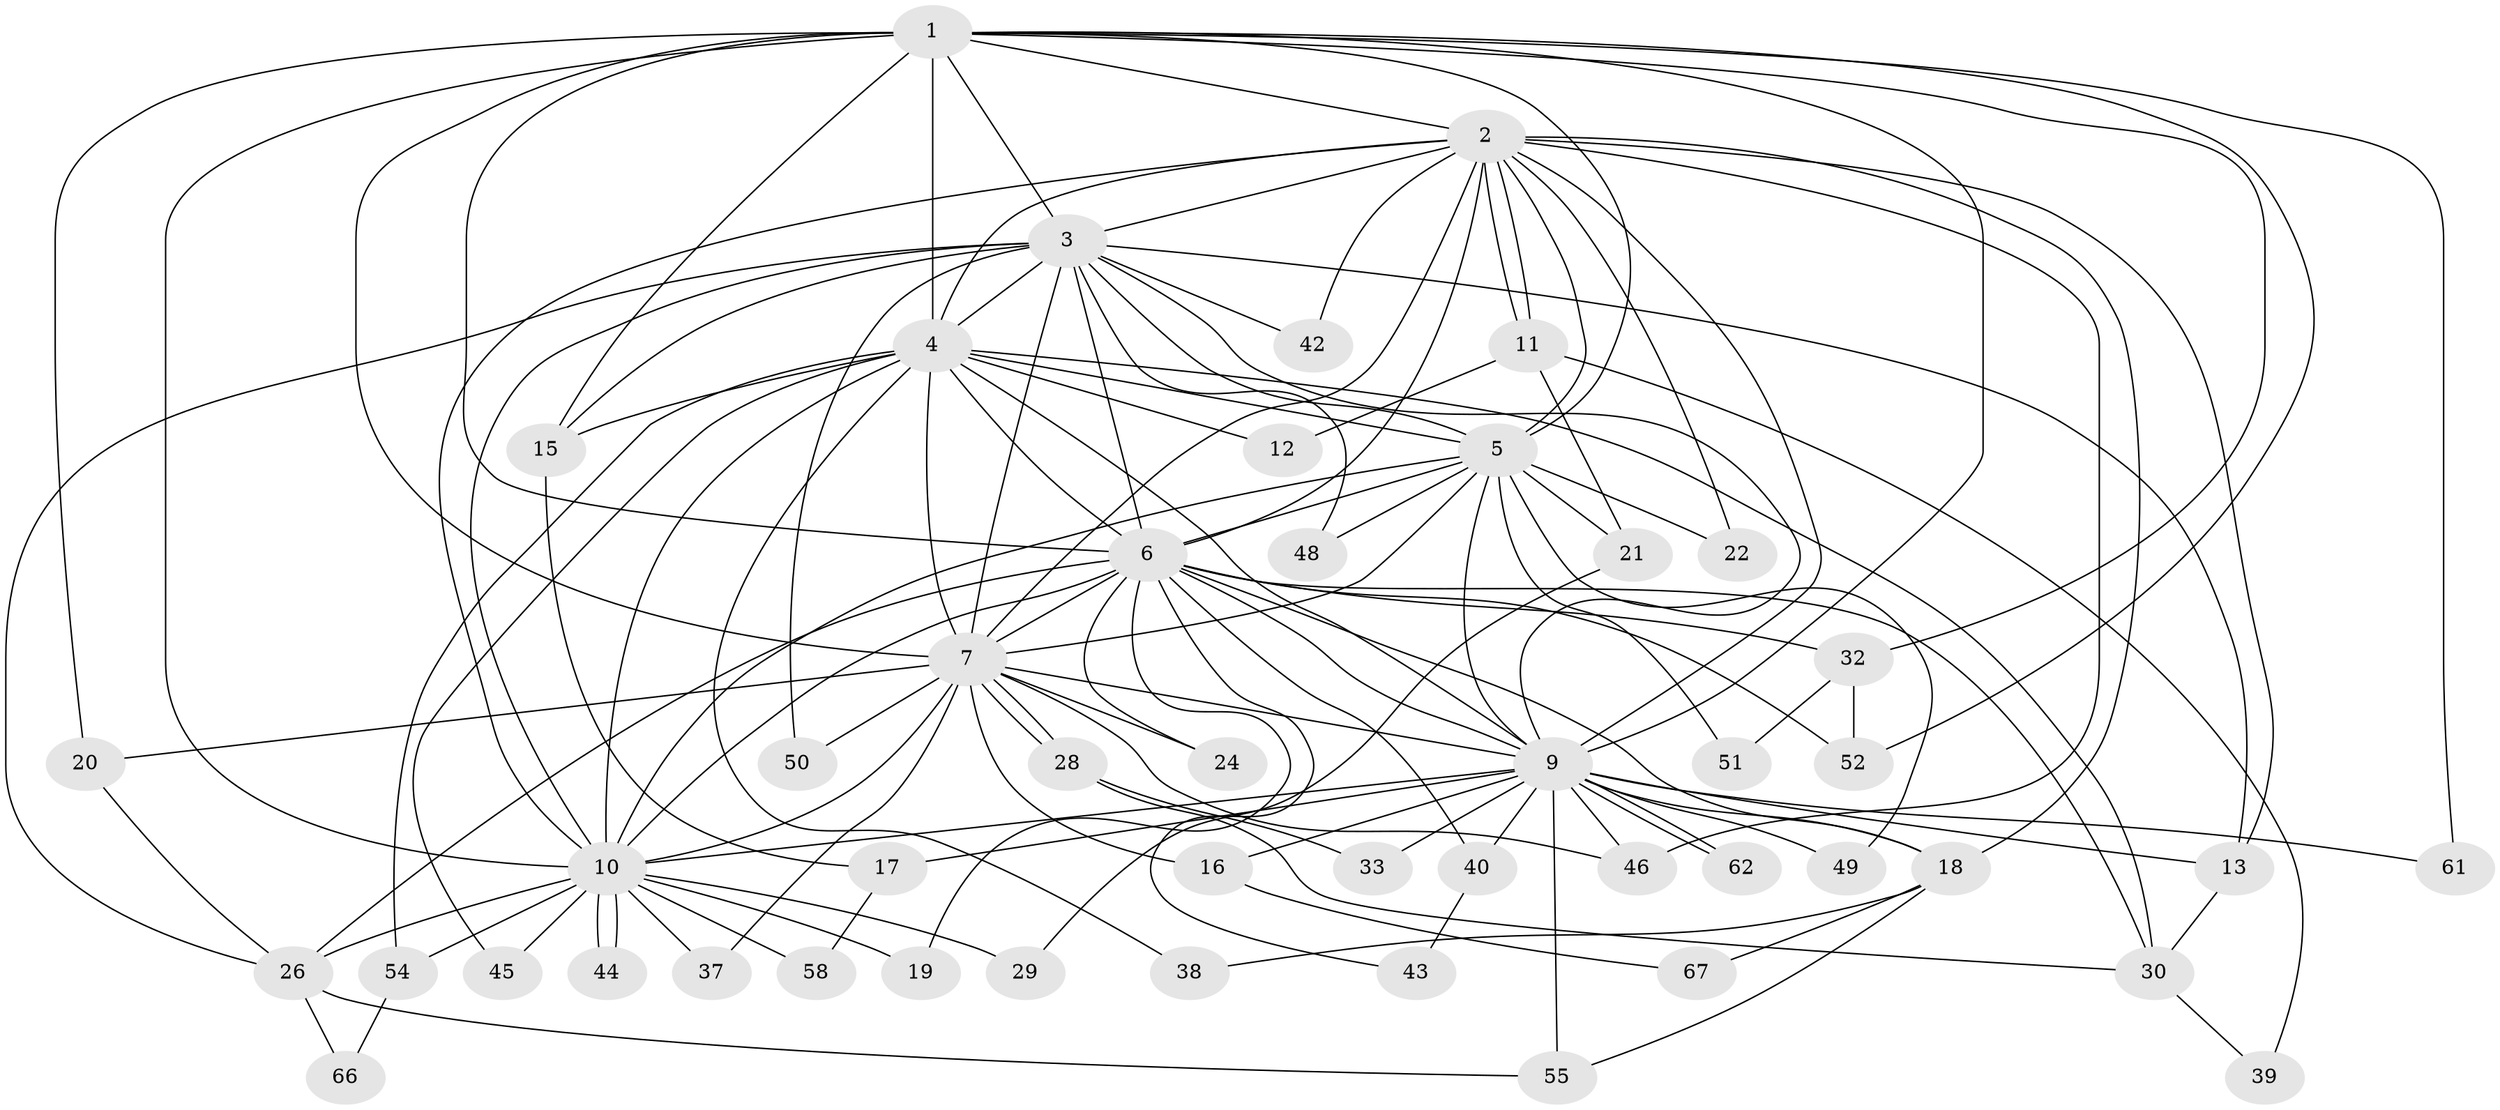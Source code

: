 // Generated by graph-tools (version 1.1) at 2025/51/02/27/25 19:51:53]
// undirected, 48 vertices, 124 edges
graph export_dot {
graph [start="1"]
  node [color=gray90,style=filled];
  1 [super="+57"];
  2 [super="+36"];
  3 [super="+59"];
  4 [super="+8"];
  5 [super="+64"];
  6 [super="+14"];
  7 [super="+31"];
  9 [super="+35"];
  10 [super="+27"];
  11;
  12;
  13 [super="+65"];
  15 [super="+41"];
  16 [super="+23"];
  17;
  18 [super="+25"];
  19;
  20;
  21;
  22;
  24;
  26 [super="+56"];
  28 [super="+63"];
  29;
  30 [super="+34"];
  32 [super="+53"];
  33;
  37;
  38;
  39;
  40;
  42;
  43;
  44;
  45;
  46 [super="+47"];
  48;
  49;
  50;
  51;
  52;
  54;
  55 [super="+60"];
  58;
  61;
  62;
  66;
  67;
  1 -- 2;
  1 -- 3;
  1 -- 4 [weight=2];
  1 -- 5;
  1 -- 6;
  1 -- 7 [weight=2];
  1 -- 9;
  1 -- 10;
  1 -- 15;
  1 -- 20;
  1 -- 32;
  1 -- 52;
  1 -- 61;
  2 -- 3;
  2 -- 4 [weight=2];
  2 -- 5;
  2 -- 6;
  2 -- 7;
  2 -- 9;
  2 -- 10;
  2 -- 11;
  2 -- 11;
  2 -- 22;
  2 -- 42;
  2 -- 46;
  2 -- 18;
  2 -- 13;
  3 -- 4 [weight=2];
  3 -- 5;
  3 -- 6;
  3 -- 7;
  3 -- 9;
  3 -- 10;
  3 -- 13;
  3 -- 15;
  3 -- 42;
  3 -- 48;
  3 -- 50;
  3 -- 26;
  4 -- 5 [weight=2];
  4 -- 6 [weight=2];
  4 -- 7 [weight=2];
  4 -- 9 [weight=2];
  4 -- 10 [weight=2];
  4 -- 12;
  4 -- 30;
  4 -- 38;
  4 -- 45;
  4 -- 54;
  4 -- 15;
  5 -- 6;
  5 -- 7;
  5 -- 9;
  5 -- 10 [weight=2];
  5 -- 21;
  5 -- 22;
  5 -- 48;
  5 -- 49;
  5 -- 51;
  6 -- 7;
  6 -- 9 [weight=2];
  6 -- 10;
  6 -- 18;
  6 -- 19;
  6 -- 30;
  6 -- 32;
  6 -- 40;
  6 -- 43;
  6 -- 52;
  6 -- 24;
  6 -- 26;
  7 -- 9;
  7 -- 10 [weight=2];
  7 -- 16 [weight=2];
  7 -- 20;
  7 -- 24;
  7 -- 28;
  7 -- 28;
  7 -- 37;
  7 -- 50;
  7 -- 46;
  9 -- 10 [weight=2];
  9 -- 13 [weight=2];
  9 -- 16;
  9 -- 17;
  9 -- 18;
  9 -- 33;
  9 -- 40;
  9 -- 46;
  9 -- 49;
  9 -- 55;
  9 -- 61;
  9 -- 62;
  9 -- 62;
  10 -- 19;
  10 -- 26;
  10 -- 44;
  10 -- 44;
  10 -- 45;
  10 -- 54;
  10 -- 58;
  10 -- 37;
  10 -- 29;
  11 -- 12;
  11 -- 21;
  11 -- 39;
  13 -- 30;
  15 -- 17;
  16 -- 67;
  17 -- 58;
  18 -- 38;
  18 -- 67;
  18 -- 55;
  20 -- 26;
  21 -- 29;
  26 -- 66;
  26 -- 55;
  28 -- 33;
  28 -- 30;
  30 -- 39;
  32 -- 51;
  32 -- 52;
  40 -- 43;
  54 -- 66;
}

